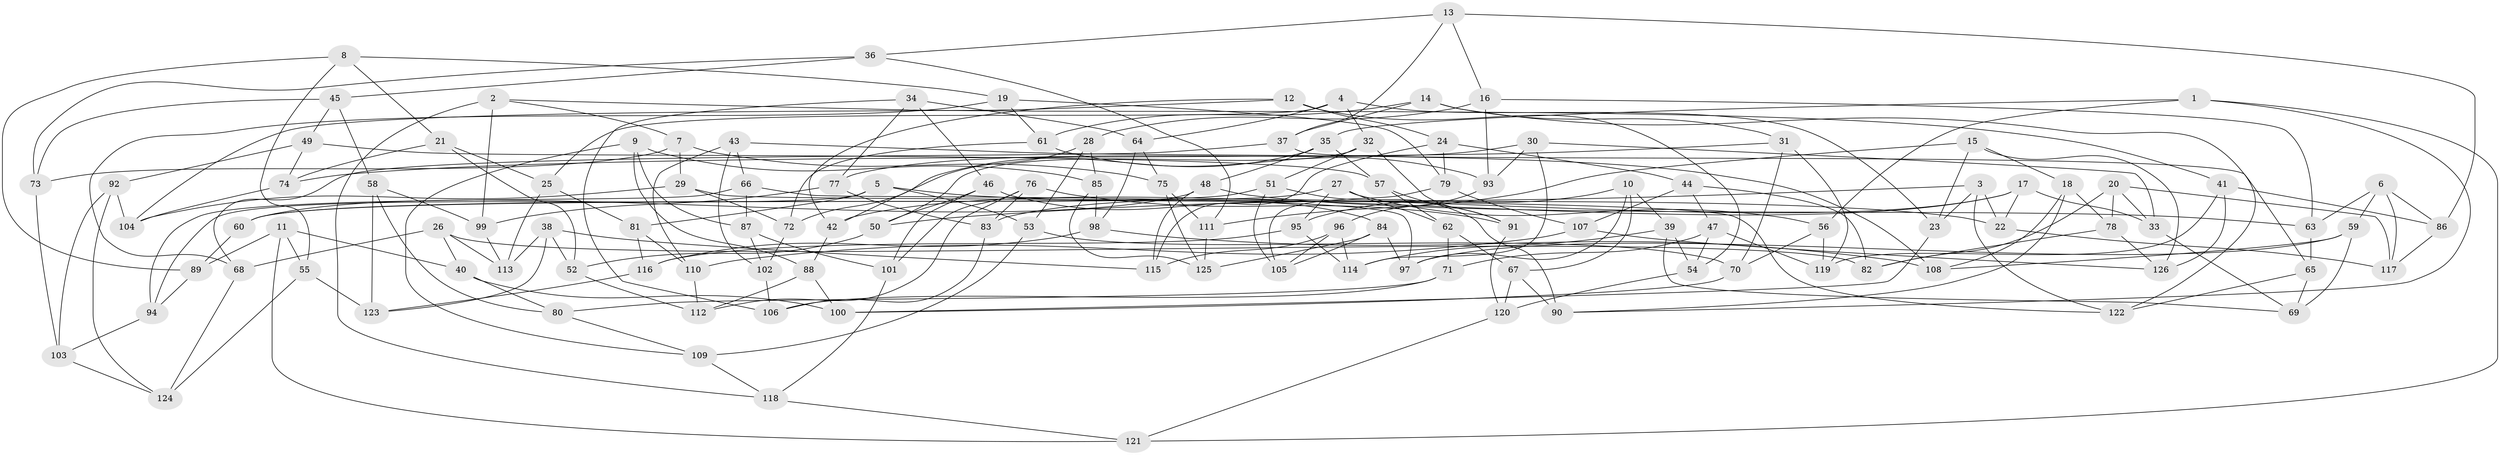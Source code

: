 // coarse degree distribution, {4: 0.43209876543209874, 6: 0.4691358024691358, 5: 0.08641975308641975, 3: 0.012345679012345678}
// Generated by graph-tools (version 1.1) at 2025/52/02/27/25 19:52:27]
// undirected, 126 vertices, 252 edges
graph export_dot {
graph [start="1"]
  node [color=gray90,style=filled];
  1;
  2;
  3;
  4;
  5;
  6;
  7;
  8;
  9;
  10;
  11;
  12;
  13;
  14;
  15;
  16;
  17;
  18;
  19;
  20;
  21;
  22;
  23;
  24;
  25;
  26;
  27;
  28;
  29;
  30;
  31;
  32;
  33;
  34;
  35;
  36;
  37;
  38;
  39;
  40;
  41;
  42;
  43;
  44;
  45;
  46;
  47;
  48;
  49;
  50;
  51;
  52;
  53;
  54;
  55;
  56;
  57;
  58;
  59;
  60;
  61;
  62;
  63;
  64;
  65;
  66;
  67;
  68;
  69;
  70;
  71;
  72;
  73;
  74;
  75;
  76;
  77;
  78;
  79;
  80;
  81;
  82;
  83;
  84;
  85;
  86;
  87;
  88;
  89;
  90;
  91;
  92;
  93;
  94;
  95;
  96;
  97;
  98;
  99;
  100;
  101;
  102;
  103;
  104;
  105;
  106;
  107;
  108;
  109;
  110;
  111;
  112;
  113;
  114;
  115;
  116;
  117;
  118;
  119;
  120;
  121;
  122;
  123;
  124;
  125;
  126;
  1 -- 56;
  1 -- 90;
  1 -- 35;
  1 -- 121;
  2 -- 41;
  2 -- 7;
  2 -- 118;
  2 -- 99;
  3 -- 22;
  3 -- 50;
  3 -- 23;
  3 -- 122;
  4 -- 23;
  4 -- 32;
  4 -- 64;
  4 -- 25;
  5 -- 94;
  5 -- 81;
  5 -- 22;
  5 -- 53;
  6 -- 59;
  6 -- 117;
  6 -- 86;
  6 -- 63;
  7 -- 73;
  7 -- 75;
  7 -- 29;
  8 -- 55;
  8 -- 21;
  8 -- 89;
  8 -- 19;
  9 -- 109;
  9 -- 88;
  9 -- 85;
  9 -- 87;
  10 -- 67;
  10 -- 95;
  10 -- 97;
  10 -- 39;
  11 -- 55;
  11 -- 121;
  11 -- 40;
  11 -- 89;
  12 -- 42;
  12 -- 104;
  12 -- 54;
  12 -- 24;
  13 -- 86;
  13 -- 36;
  13 -- 16;
  13 -- 37;
  14 -- 31;
  14 -- 37;
  14 -- 122;
  14 -- 61;
  15 -- 126;
  15 -- 18;
  15 -- 111;
  15 -- 23;
  16 -- 63;
  16 -- 93;
  16 -- 28;
  17 -- 83;
  17 -- 33;
  17 -- 42;
  17 -- 22;
  18 -- 90;
  18 -- 108;
  18 -- 78;
  19 -- 68;
  19 -- 79;
  19 -- 61;
  20 -- 33;
  20 -- 78;
  20 -- 82;
  20 -- 117;
  21 -- 74;
  21 -- 25;
  21 -- 52;
  22 -- 117;
  23 -- 100;
  24 -- 79;
  24 -- 115;
  24 -- 44;
  25 -- 113;
  25 -- 81;
  26 -- 68;
  26 -- 82;
  26 -- 40;
  26 -- 113;
  27 -- 62;
  27 -- 56;
  27 -- 60;
  27 -- 95;
  28 -- 42;
  28 -- 85;
  28 -- 53;
  29 -- 72;
  29 -- 122;
  29 -- 104;
  30 -- 93;
  30 -- 77;
  30 -- 33;
  30 -- 114;
  31 -- 74;
  31 -- 70;
  31 -- 119;
  32 -- 50;
  32 -- 91;
  32 -- 51;
  33 -- 69;
  34 -- 77;
  34 -- 106;
  34 -- 64;
  34 -- 46;
  35 -- 57;
  35 -- 48;
  35 -- 72;
  36 -- 45;
  36 -- 73;
  36 -- 111;
  37 -- 65;
  37 -- 68;
  38 -- 123;
  38 -- 113;
  38 -- 115;
  38 -- 52;
  39 -- 54;
  39 -- 114;
  39 -- 69;
  40 -- 100;
  40 -- 80;
  41 -- 86;
  41 -- 126;
  41 -- 119;
  42 -- 88;
  43 -- 110;
  43 -- 66;
  43 -- 108;
  43 -- 102;
  44 -- 47;
  44 -- 107;
  44 -- 82;
  45 -- 73;
  45 -- 49;
  45 -- 58;
  46 -- 101;
  46 -- 84;
  46 -- 50;
  47 -- 71;
  47 -- 54;
  47 -- 119;
  48 -- 63;
  48 -- 115;
  48 -- 60;
  49 -- 92;
  49 -- 74;
  49 -- 57;
  50 -- 52;
  51 -- 90;
  51 -- 60;
  51 -- 105;
  52 -- 112;
  53 -- 70;
  53 -- 109;
  54 -- 120;
  55 -- 124;
  55 -- 123;
  56 -- 119;
  56 -- 70;
  57 -- 62;
  57 -- 91;
  58 -- 99;
  58 -- 80;
  58 -- 123;
  59 -- 97;
  59 -- 108;
  59 -- 69;
  60 -- 89;
  61 -- 72;
  61 -- 93;
  62 -- 71;
  62 -- 67;
  63 -- 65;
  64 -- 98;
  64 -- 75;
  65 -- 69;
  65 -- 122;
  66 -- 94;
  66 -- 87;
  66 -- 97;
  67 -- 90;
  67 -- 120;
  68 -- 124;
  70 -- 100;
  71 -- 106;
  71 -- 80;
  72 -- 102;
  73 -- 103;
  74 -- 104;
  75 -- 111;
  75 -- 125;
  76 -- 83;
  76 -- 101;
  76 -- 91;
  76 -- 112;
  77 -- 83;
  77 -- 99;
  78 -- 82;
  78 -- 126;
  79 -- 105;
  79 -- 107;
  80 -- 109;
  81 -- 116;
  81 -- 110;
  83 -- 106;
  84 -- 105;
  84 -- 125;
  84 -- 97;
  85 -- 125;
  85 -- 98;
  86 -- 117;
  87 -- 101;
  87 -- 102;
  88 -- 100;
  88 -- 112;
  89 -- 94;
  91 -- 120;
  92 -- 124;
  92 -- 103;
  92 -- 104;
  93 -- 96;
  94 -- 103;
  95 -- 114;
  95 -- 116;
  96 -- 105;
  96 -- 114;
  96 -- 115;
  98 -- 116;
  98 -- 108;
  99 -- 113;
  101 -- 118;
  102 -- 106;
  103 -- 124;
  107 -- 110;
  107 -- 126;
  109 -- 118;
  110 -- 112;
  111 -- 125;
  116 -- 123;
  118 -- 121;
  120 -- 121;
}
